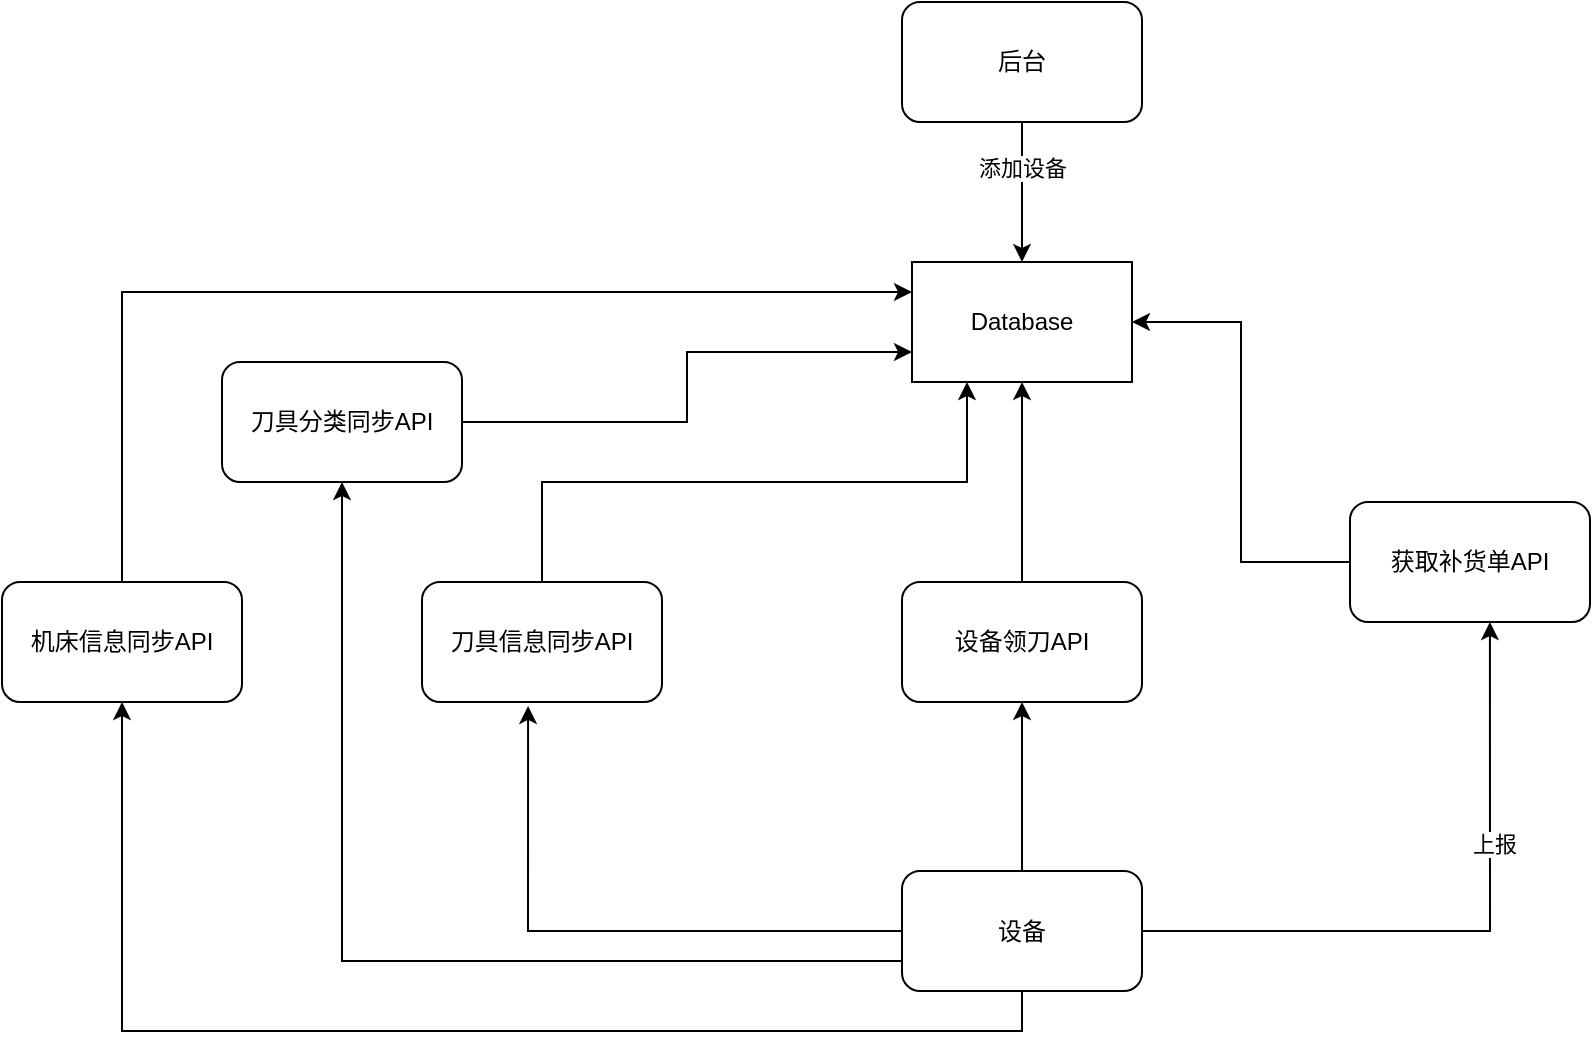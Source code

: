 <mxfile version="14.9.8" type="github"><diagram id="6cXuIR9uXFfhO3KRluvD" name="第 1 页"><mxGraphModel dx="2489" dy="762" grid="1" gridSize="10" guides="1" tooltips="1" connect="1" arrows="1" fold="1" page="1" pageScale="1" pageWidth="827" pageHeight="1169" math="0" shadow="0"><root><mxCell id="0"/><mxCell id="1" parent="0"/><mxCell id="PeSZ7eTRu0SoFlYCp6fg-1" value="后台" style="rounded=1;whiteSpace=wrap;html=1;" parent="1" vertex="1"><mxGeometry x="190" y="150" width="120" height="60" as="geometry"/></mxCell><mxCell id="PeSZ7eTRu0SoFlYCp6fg-2" value="Database" style="rounded=0;whiteSpace=wrap;html=1;" parent="1" vertex="1"><mxGeometry x="195" y="280" width="110" height="60" as="geometry"/></mxCell><mxCell id="PeSZ7eTRu0SoFlYCp6fg-3" value="" style="endArrow=classic;html=1;exitX=0.5;exitY=1;exitDx=0;exitDy=0;" parent="1" source="PeSZ7eTRu0SoFlYCp6fg-1" target="PeSZ7eTRu0SoFlYCp6fg-2" edge="1"><mxGeometry width="50" height="50" relative="1" as="geometry"><mxPoint x="360" y="450" as="sourcePoint"/><mxPoint x="410" y="400" as="targetPoint"/></mxGeometry></mxCell><mxCell id="PeSZ7eTRu0SoFlYCp6fg-4" value="添加设备" style="edgeLabel;html=1;align=center;verticalAlign=middle;resizable=0;points=[];" parent="PeSZ7eTRu0SoFlYCp6fg-3" vertex="1" connectable="0"><mxGeometry x="-0.343" relative="1" as="geometry"><mxPoint as="offset"/></mxGeometry></mxCell><mxCell id="PeSZ7eTRu0SoFlYCp6fg-10" style="edgeStyle=orthogonalEdgeStyle;rounded=0;orthogonalLoop=1;jettySize=auto;html=1;exitX=1;exitY=0.5;exitDx=0;exitDy=0;entryX=0.583;entryY=1;entryDx=0;entryDy=0;entryPerimeter=0;" parent="1" source="PeSZ7eTRu0SoFlYCp6fg-5" target="PeSZ7eTRu0SoFlYCp6fg-8" edge="1"><mxGeometry relative="1" as="geometry"/></mxCell><mxCell id="PeSZ7eTRu0SoFlYCp6fg-12" value="上报" style="edgeLabel;html=1;align=center;verticalAlign=middle;resizable=0;points=[];" parent="PeSZ7eTRu0SoFlYCp6fg-10" vertex="1" connectable="0"><mxGeometry x="0.324" y="-2" relative="1" as="geometry"><mxPoint as="offset"/></mxGeometry></mxCell><mxCell id="qs5BppO8JJoYADpuSl5a-4" style="edgeStyle=orthogonalEdgeStyle;rounded=0;orthogonalLoop=1;jettySize=auto;html=1;entryX=0.442;entryY=1.033;entryDx=0;entryDy=0;entryPerimeter=0;" parent="1" source="PeSZ7eTRu0SoFlYCp6fg-5" target="qs5BppO8JJoYADpuSl5a-1" edge="1"><mxGeometry relative="1" as="geometry"/></mxCell><mxCell id="qs5BppO8JJoYADpuSl5a-5" style="edgeStyle=orthogonalEdgeStyle;rounded=0;orthogonalLoop=1;jettySize=auto;html=1;exitX=0.5;exitY=1;exitDx=0;exitDy=0;entryX=0.5;entryY=1;entryDx=0;entryDy=0;" parent="1" source="PeSZ7eTRu0SoFlYCp6fg-5" target="qs5BppO8JJoYADpuSl5a-2" edge="1"><mxGeometry relative="1" as="geometry"/></mxCell><mxCell id="qs5BppO8JJoYADpuSl5a-6" style="edgeStyle=orthogonalEdgeStyle;rounded=0;orthogonalLoop=1;jettySize=auto;html=1;exitX=0;exitY=0.75;exitDx=0;exitDy=0;entryX=0.5;entryY=1;entryDx=0;entryDy=0;" parent="1" source="PeSZ7eTRu0SoFlYCp6fg-5" target="qs5BppO8JJoYADpuSl5a-3" edge="1"><mxGeometry relative="1" as="geometry"/></mxCell><mxCell id="PeSZ7eTRu0SoFlYCp6fg-5" value="设备" style="rounded=1;whiteSpace=wrap;html=1;" parent="1" vertex="1"><mxGeometry x="190" y="584.5" width="120" height="60" as="geometry"/></mxCell><mxCell id="PeSZ7eTRu0SoFlYCp6fg-11" style="edgeStyle=orthogonalEdgeStyle;rounded=0;orthogonalLoop=1;jettySize=auto;html=1;exitX=0.5;exitY=0;exitDx=0;exitDy=0;entryX=0.5;entryY=1;entryDx=0;entryDy=0;" parent="1" source="PeSZ7eTRu0SoFlYCp6fg-6" target="PeSZ7eTRu0SoFlYCp6fg-2" edge="1"><mxGeometry relative="1" as="geometry"/></mxCell><mxCell id="PeSZ7eTRu0SoFlYCp6fg-6" value="设备领刀API" style="rounded=1;whiteSpace=wrap;html=1;" parent="1" vertex="1"><mxGeometry x="190" y="440" width="120" height="60" as="geometry"/></mxCell><mxCell id="PeSZ7eTRu0SoFlYCp6fg-7" value="" style="endArrow=classic;html=1;exitX=0.5;exitY=0;exitDx=0;exitDy=0;" parent="1" source="PeSZ7eTRu0SoFlYCp6fg-5" target="PeSZ7eTRu0SoFlYCp6fg-6" edge="1"><mxGeometry width="50" height="50" relative="1" as="geometry"><mxPoint x="370" y="560" as="sourcePoint"/><mxPoint x="420" y="510" as="targetPoint"/></mxGeometry></mxCell><mxCell id="PeSZ7eTRu0SoFlYCp6fg-9" style="edgeStyle=orthogonalEdgeStyle;rounded=0;orthogonalLoop=1;jettySize=auto;html=1;exitX=0;exitY=0.5;exitDx=0;exitDy=0;entryX=1;entryY=0.5;entryDx=0;entryDy=0;" parent="1" source="PeSZ7eTRu0SoFlYCp6fg-8" target="PeSZ7eTRu0SoFlYCp6fg-2" edge="1"><mxGeometry relative="1" as="geometry"/></mxCell><mxCell id="PeSZ7eTRu0SoFlYCp6fg-8" value="获取补货单API" style="rounded=1;whiteSpace=wrap;html=1;" parent="1" vertex="1"><mxGeometry x="414" y="400" width="120" height="60" as="geometry"/></mxCell><mxCell id="qs5BppO8JJoYADpuSl5a-7" style="edgeStyle=orthogonalEdgeStyle;rounded=0;orthogonalLoop=1;jettySize=auto;html=1;exitX=0.5;exitY=0;exitDx=0;exitDy=0;entryX=0.25;entryY=1;entryDx=0;entryDy=0;" parent="1" source="qs5BppO8JJoYADpuSl5a-1" target="PeSZ7eTRu0SoFlYCp6fg-2" edge="1"><mxGeometry relative="1" as="geometry"><mxPoint x="180" y="325" as="targetPoint"/></mxGeometry></mxCell><mxCell id="qs5BppO8JJoYADpuSl5a-1" value="刀具信息同步API" style="rounded=1;whiteSpace=wrap;html=1;" parent="1" vertex="1"><mxGeometry x="-50" y="440" width="120" height="60" as="geometry"/></mxCell><mxCell id="qs5BppO8JJoYADpuSl5a-9" style="edgeStyle=orthogonalEdgeStyle;rounded=0;orthogonalLoop=1;jettySize=auto;html=1;entryX=0;entryY=0.25;entryDx=0;entryDy=0;" parent="1" source="qs5BppO8JJoYADpuSl5a-2" target="PeSZ7eTRu0SoFlYCp6fg-2" edge="1"><mxGeometry relative="1" as="geometry"><mxPoint x="-210" y="270" as="targetPoint"/><Array as="points"><mxPoint x="-200" y="295"/></Array></mxGeometry></mxCell><mxCell id="qs5BppO8JJoYADpuSl5a-2" value="机床信息同步API" style="rounded=1;whiteSpace=wrap;html=1;" parent="1" vertex="1"><mxGeometry x="-260" y="440" width="120" height="60" as="geometry"/></mxCell><mxCell id="qs5BppO8JJoYADpuSl5a-10" style="edgeStyle=orthogonalEdgeStyle;rounded=0;orthogonalLoop=1;jettySize=auto;html=1;exitX=1;exitY=0.5;exitDx=0;exitDy=0;entryX=0;entryY=0.75;entryDx=0;entryDy=0;" parent="1" source="qs5BppO8JJoYADpuSl5a-3" target="PeSZ7eTRu0SoFlYCp6fg-2" edge="1"><mxGeometry relative="1" as="geometry"/></mxCell><mxCell id="qs5BppO8JJoYADpuSl5a-3" value="刀具分类同步API" style="rounded=1;whiteSpace=wrap;html=1;" parent="1" vertex="1"><mxGeometry x="-150" y="330" width="120" height="60" as="geometry"/></mxCell></root></mxGraphModel></diagram></mxfile>